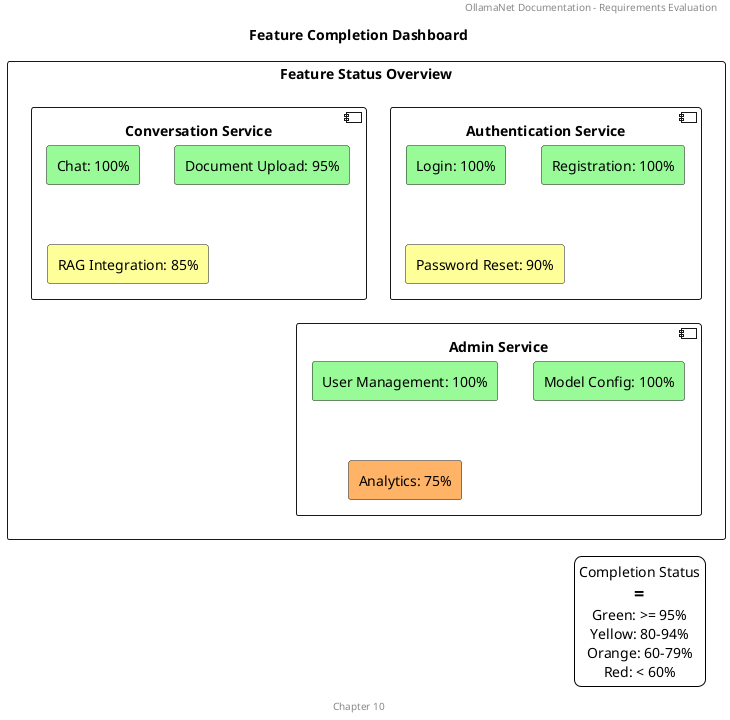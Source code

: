 @startuml feature_completion_dashboard

title Feature Completion Dashboard

header OllamaNet Documentation - Requirements Evaluation
footer Chapter 10

skinparam backgroundColor white
skinparam defaultTextAlignment center

rectangle "Feature Status Overview" {
    component "Authentication Service" {
        rectangle "Login: 100%" as f1 #98FB98
        rectangle "Registration: 100%" as f2 #98FB98
        rectangle "Password Reset: 90%" as f3 #FFFF99
    }

    component "Conversation Service" {
        rectangle "Chat: 100%" as f4 #98FB98
        rectangle "Document Upload: 95%" as f5 #98FB98
        rectangle "RAG Integration: 85%" as f6 #FFFF99
    }

    component "Admin Service" {
        rectangle "User Management: 100%" as f7 #98FB98
        rectangle "Model Config: 100%" as f8 #98FB98
        rectangle "Analytics: 75%" as f9 #FFB366
    }
}

legend right
  Completion Status
  ==
  Green: >= 95%
  Yellow: 80-94%
  Orange: 60-79%
  Red: < 60%
end legend

@enduml
